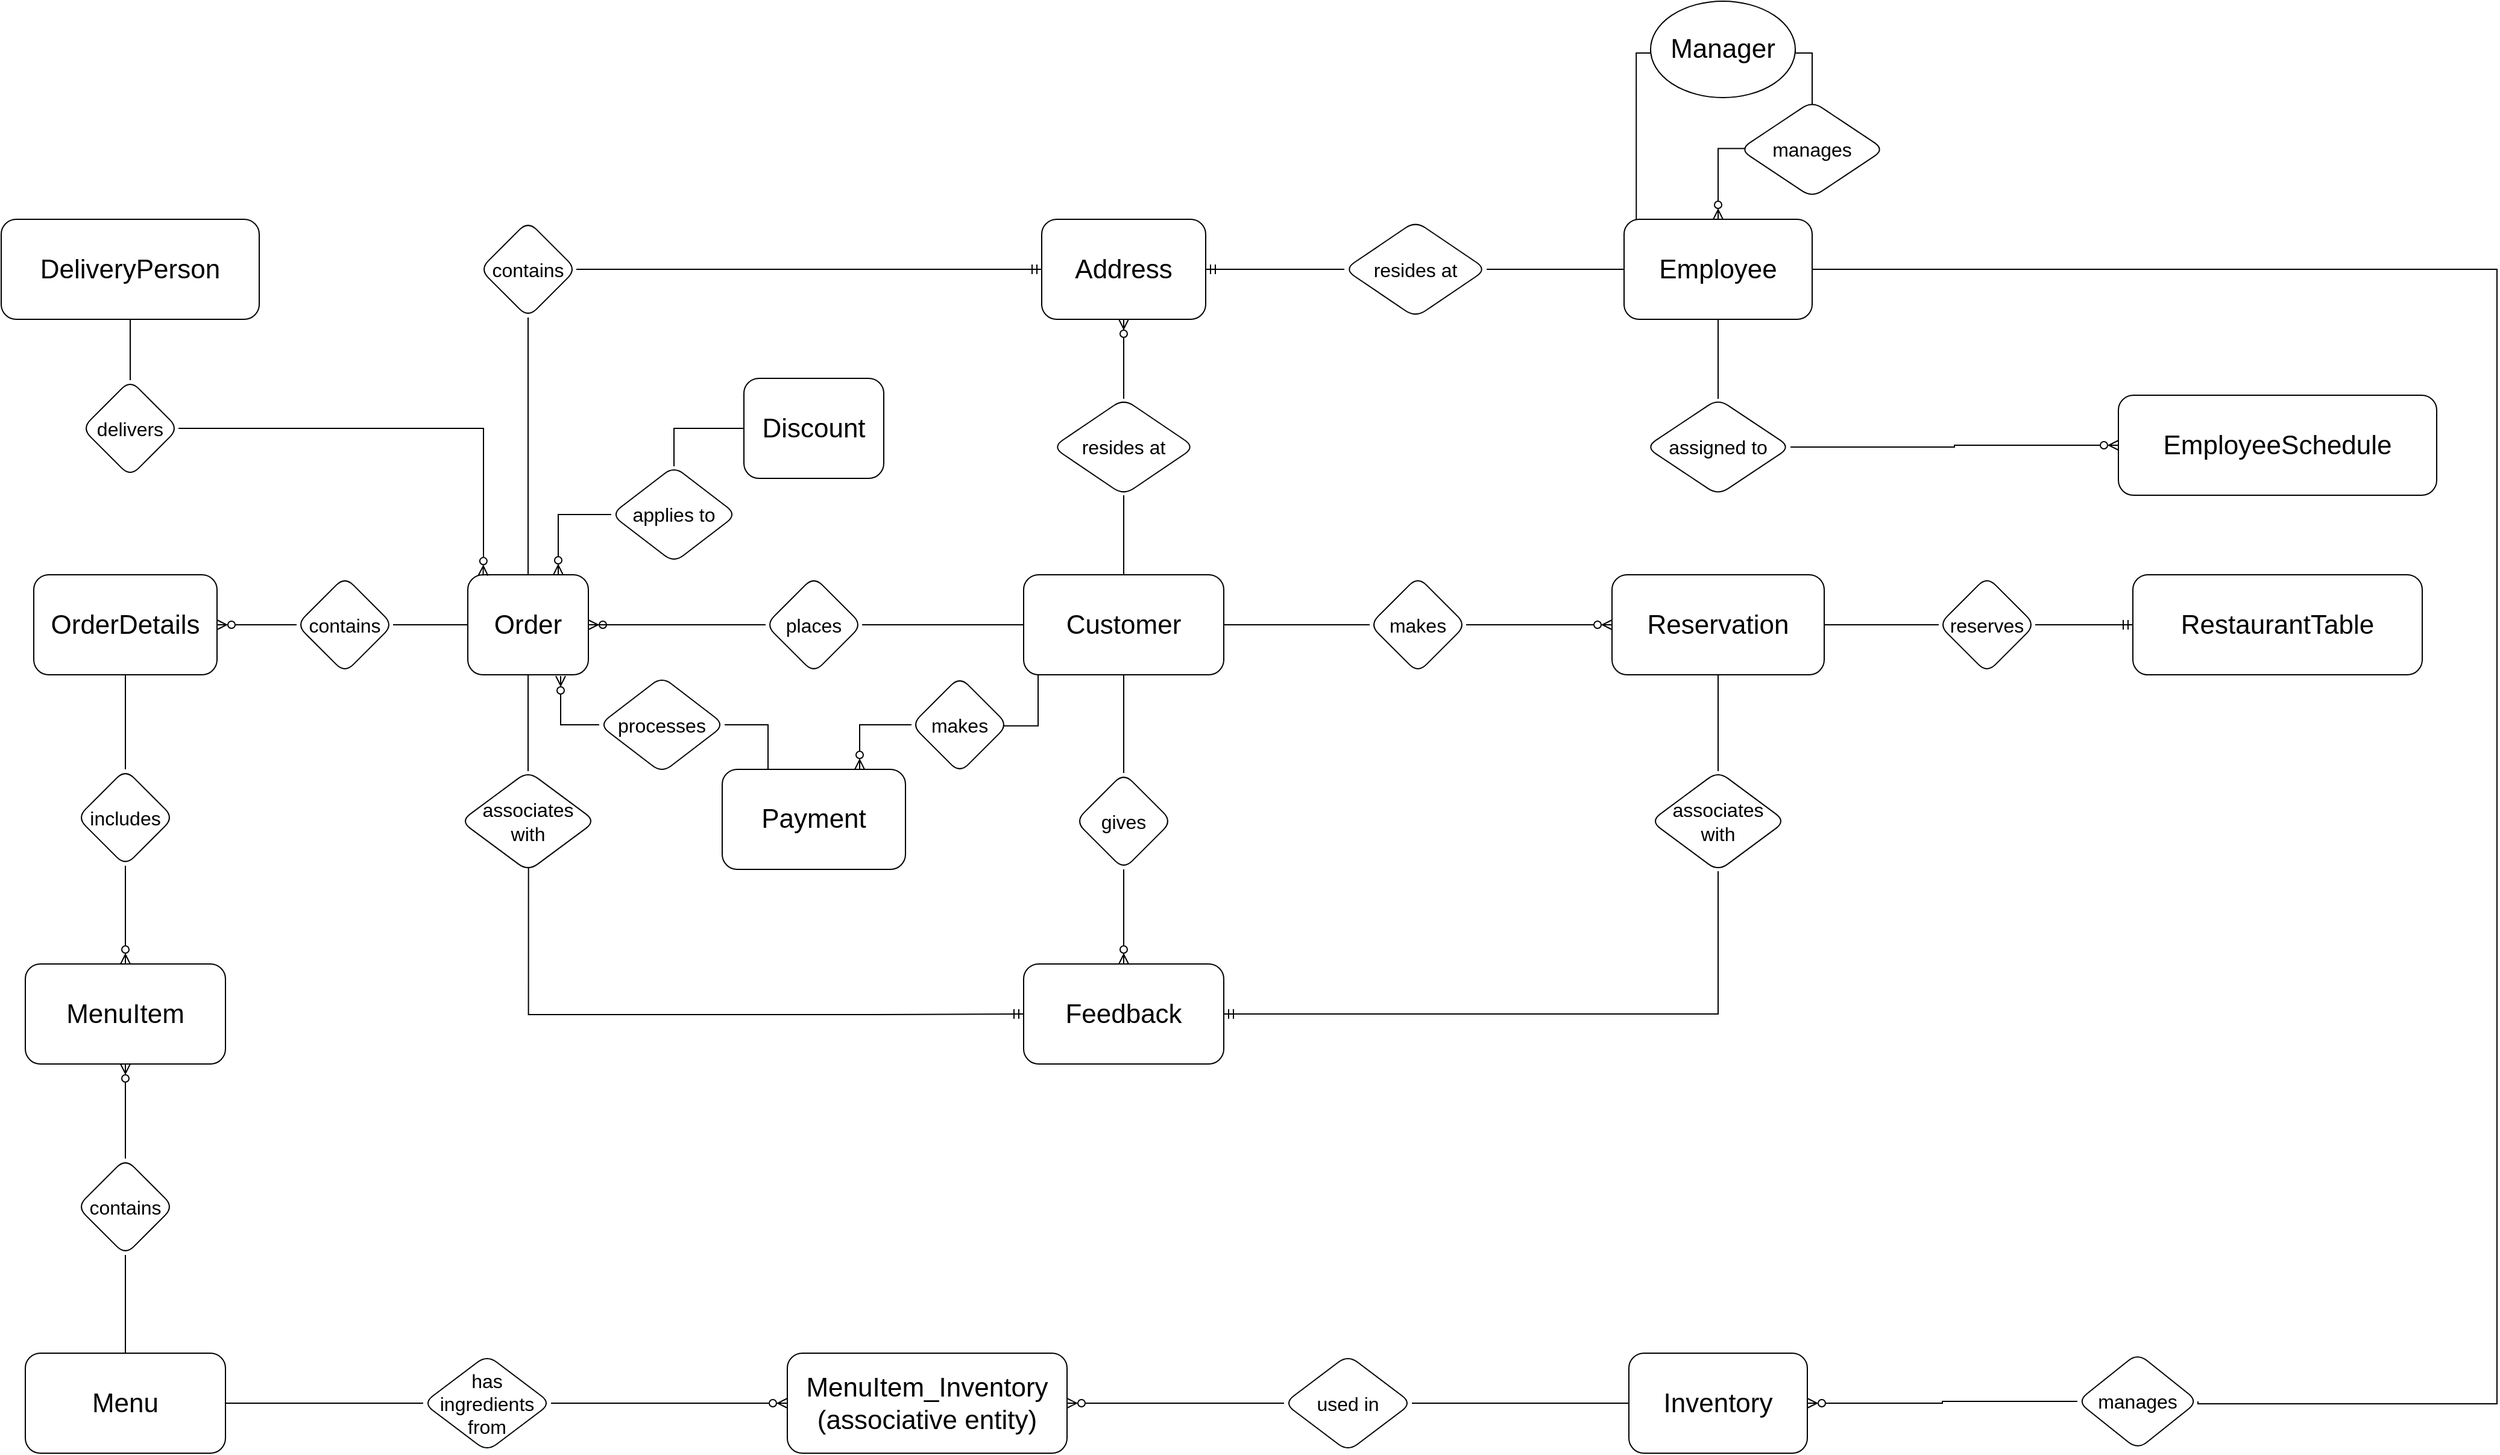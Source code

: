 <mxfile version="21.1.8" type="github">
  <diagram name="Page-1" id="E59KO_F7_P3Ks7hckUve">
    <mxGraphModel dx="2625" dy="1513" grid="0" gridSize="10" guides="1" tooltips="1" connect="1" arrows="1" fold="1" page="1" pageScale="1" pageWidth="2336" pageHeight="1654" math="0" shadow="0">
      <root>
        <mxCell id="0" />
        <mxCell id="1" parent="0" />
        <mxCell id="OdUkEbp3YpjEv7alz5c1-21" value="" style="edgeStyle=orthogonalEdgeStyle;shape=connector;rounded=0;orthogonalLoop=1;jettySize=auto;html=1;labelBackgroundColor=default;strokeColor=default;strokeWidth=1;fontFamily=Helvetica;fontSize=11;fontColor=default;endArrow=none;endFill=0;" edge="1" parent="1" source="OdUkEbp3YpjEv7alz5c1-2" target="OdUkEbp3YpjEv7alz5c1-20">
          <mxGeometry relative="1" as="geometry" />
        </mxCell>
        <mxCell id="OdUkEbp3YpjEv7alz5c1-25" value="" style="edgeStyle=orthogonalEdgeStyle;shape=connector;rounded=0;orthogonalLoop=1;jettySize=auto;html=1;labelBackgroundColor=default;strokeColor=default;strokeWidth=1;fontFamily=Helvetica;fontSize=11;fontColor=default;endArrow=none;endFill=0;" edge="1" parent="1" source="OdUkEbp3YpjEv7alz5c1-2" target="OdUkEbp3YpjEv7alz5c1-24">
          <mxGeometry relative="1" as="geometry" />
        </mxCell>
        <mxCell id="OdUkEbp3YpjEv7alz5c1-29" value="" style="edgeStyle=orthogonalEdgeStyle;shape=connector;rounded=0;orthogonalLoop=1;jettySize=auto;html=1;labelBackgroundColor=default;strokeColor=default;strokeWidth=1;fontFamily=Helvetica;fontSize=11;fontColor=default;endArrow=none;endFill=0;" edge="1" parent="1" source="OdUkEbp3YpjEv7alz5c1-2" target="OdUkEbp3YpjEv7alz5c1-28">
          <mxGeometry relative="1" as="geometry" />
        </mxCell>
        <mxCell id="OdUkEbp3YpjEv7alz5c1-32" value="" style="edgeStyle=orthogonalEdgeStyle;shape=connector;rounded=0;orthogonalLoop=1;jettySize=auto;html=1;labelBackgroundColor=default;strokeColor=default;strokeWidth=1;fontFamily=Helvetica;fontSize=14;fontColor=default;endArrow=none;endFill=0;" edge="1" parent="1" source="OdUkEbp3YpjEv7alz5c1-2" target="OdUkEbp3YpjEv7alz5c1-31">
          <mxGeometry relative="1" as="geometry" />
        </mxCell>
        <mxCell id="OdUkEbp3YpjEv7alz5c1-2" value="Customer" style="rounded=1;whiteSpace=wrap;fontSize=22;" vertex="1" parent="1">
          <mxGeometry x="1072" y="758" width="166" height="83" as="geometry" />
        </mxCell>
        <mxCell id="OdUkEbp3YpjEv7alz5c1-3" value="Address" style="rounded=1;whiteSpace=wrap;fontSize=22;" vertex="1" parent="1">
          <mxGeometry x="1087" y="463" width="136" height="83" as="geometry" />
        </mxCell>
        <mxCell id="OdUkEbp3YpjEv7alz5c1-38" value="" style="edgeStyle=orthogonalEdgeStyle;shape=connector;rounded=0;orthogonalLoop=1;jettySize=auto;html=1;labelBackgroundColor=default;strokeColor=default;strokeWidth=1;fontFamily=Helvetica;fontSize=14;fontColor=default;endArrow=none;endFill=0;" edge="1" parent="1" source="OdUkEbp3YpjEv7alz5c1-4" target="OdUkEbp3YpjEv7alz5c1-37">
          <mxGeometry relative="1" as="geometry" />
        </mxCell>
        <mxCell id="OdUkEbp3YpjEv7alz5c1-4" value="DeliveryPerson" style="rounded=1;whiteSpace=wrap;fontSize=22;" vertex="1" parent="1">
          <mxGeometry x="224" y="463" width="214" height="83" as="geometry" />
        </mxCell>
        <mxCell id="OdUkEbp3YpjEv7alz5c1-27" value="" style="edgeStyle=orthogonalEdgeStyle;shape=connector;rounded=0;orthogonalLoop=1;jettySize=auto;html=1;labelBackgroundColor=default;strokeColor=default;strokeWidth=1;fontFamily=Helvetica;fontSize=11;fontColor=default;endArrow=none;endFill=0;" edge="1" parent="1" source="OdUkEbp3YpjEv7alz5c1-5" target="OdUkEbp3YpjEv7alz5c1-20">
          <mxGeometry relative="1" as="geometry" />
        </mxCell>
        <mxCell id="OdUkEbp3YpjEv7alz5c1-35" value="" style="edgeStyle=orthogonalEdgeStyle;shape=connector;rounded=0;orthogonalLoop=1;jettySize=auto;html=1;labelBackgroundColor=default;strokeColor=default;strokeWidth=1;fontFamily=Helvetica;fontSize=14;fontColor=default;endArrow=none;endFill=0;" edge="1" parent="1" source="OdUkEbp3YpjEv7alz5c1-5" target="OdUkEbp3YpjEv7alz5c1-34">
          <mxGeometry relative="1" as="geometry" />
        </mxCell>
        <mxCell id="OdUkEbp3YpjEv7alz5c1-42" style="edgeStyle=orthogonalEdgeStyle;shape=connector;rounded=0;orthogonalLoop=1;jettySize=auto;html=1;exitX=0.5;exitY=1;exitDx=0;exitDy=0;entryX=0.5;entryY=0;entryDx=0;entryDy=0;labelBackgroundColor=default;strokeColor=default;strokeWidth=1;fontFamily=Helvetica;fontSize=14;fontColor=default;endArrow=none;endFill=0;" edge="1" parent="1" source="OdUkEbp3YpjEv7alz5c1-5" target="OdUkEbp3YpjEv7alz5c1-40">
          <mxGeometry relative="1" as="geometry">
            <Array as="points" />
          </mxGeometry>
        </mxCell>
        <mxCell id="OdUkEbp3YpjEv7alz5c1-70" value="" style="edgeStyle=orthogonalEdgeStyle;shape=connector;rounded=0;orthogonalLoop=1;jettySize=auto;html=1;labelBackgroundColor=default;strokeColor=default;strokeWidth=1;fontFamily=Helvetica;fontSize=14;fontColor=default;endArrow=none;endFill=0;" edge="1" parent="1" source="OdUkEbp3YpjEv7alz5c1-5" target="OdUkEbp3YpjEv7alz5c1-69">
          <mxGeometry relative="1" as="geometry" />
        </mxCell>
        <mxCell id="OdUkEbp3YpjEv7alz5c1-5" value="Order" style="rounded=1;whiteSpace=wrap;fontSize=22;" vertex="1" parent="1">
          <mxGeometry x="611" y="758" width="100" height="83" as="geometry" />
        </mxCell>
        <mxCell id="OdUkEbp3YpjEv7alz5c1-79" value="" style="edgeStyle=orthogonalEdgeStyle;shape=connector;rounded=0;orthogonalLoop=1;jettySize=auto;html=1;labelBackgroundColor=default;strokeColor=default;strokeWidth=1;fontFamily=Helvetica;fontSize=14;fontColor=default;endArrow=none;endFill=0;" edge="1" parent="1" source="OdUkEbp3YpjEv7alz5c1-6" target="OdUkEbp3YpjEv7alz5c1-77">
          <mxGeometry relative="1" as="geometry" />
        </mxCell>
        <mxCell id="OdUkEbp3YpjEv7alz5c1-6" value="OrderDetails" style="rounded=1;whiteSpace=wrap;fontSize=22;" vertex="1" parent="1">
          <mxGeometry x="251" y="758" width="152" height="83" as="geometry" />
        </mxCell>
        <mxCell id="OdUkEbp3YpjEv7alz5c1-81" value="" style="edgeStyle=orthogonalEdgeStyle;shape=connector;rounded=0;orthogonalLoop=1;jettySize=auto;html=1;labelBackgroundColor=default;strokeColor=default;strokeWidth=1;fontFamily=Helvetica;fontSize=14;fontColor=default;endArrow=none;endFill=0;" edge="1" parent="1" source="OdUkEbp3YpjEv7alz5c1-7" target="OdUkEbp3YpjEv7alz5c1-80">
          <mxGeometry relative="1" as="geometry" />
        </mxCell>
        <mxCell id="OdUkEbp3YpjEv7alz5c1-109" value="" style="edgeStyle=orthogonalEdgeStyle;shape=connector;rounded=0;orthogonalLoop=1;jettySize=auto;html=1;labelBackgroundColor=default;strokeColor=default;strokeWidth=1;fontFamily=Helvetica;fontSize=14;fontColor=default;endArrow=none;endFill=0;" edge="1" parent="1" source="OdUkEbp3YpjEv7alz5c1-7" target="OdUkEbp3YpjEv7alz5c1-108">
          <mxGeometry relative="1" as="geometry" />
        </mxCell>
        <mxCell id="OdUkEbp3YpjEv7alz5c1-7" value="Menu" style="rounded=1;whiteSpace=wrap;fontSize=22;" vertex="1" parent="1">
          <mxGeometry x="244" y="1404" width="166" height="83" as="geometry" />
        </mxCell>
        <mxCell id="OdUkEbp3YpjEv7alz5c1-78" value="" style="edgeStyle=orthogonalEdgeStyle;shape=connector;rounded=0;orthogonalLoop=1;jettySize=auto;html=1;labelBackgroundColor=default;strokeColor=default;strokeWidth=1;fontFamily=Helvetica;fontSize=14;fontColor=default;endArrow=none;endFill=0;startArrow=ERzeroToMany;startFill=0;" edge="1" parent="1" source="OdUkEbp3YpjEv7alz5c1-8" target="OdUkEbp3YpjEv7alz5c1-77">
          <mxGeometry relative="1" as="geometry" />
        </mxCell>
        <mxCell id="OdUkEbp3YpjEv7alz5c1-8" value="MenuItem" style="rounded=1;whiteSpace=wrap;fontSize=22;" vertex="1" parent="1">
          <mxGeometry x="244" y="1081" width="166" height="83" as="geometry" />
        </mxCell>
        <mxCell id="OdUkEbp3YpjEv7alz5c1-45" value="" style="edgeStyle=orthogonalEdgeStyle;shape=connector;rounded=0;orthogonalLoop=1;jettySize=auto;html=1;labelBackgroundColor=default;strokeColor=default;strokeWidth=1;fontFamily=Helvetica;fontSize=14;fontColor=default;endArrow=none;endFill=0;" edge="1" parent="1" source="OdUkEbp3YpjEv7alz5c1-9" target="OdUkEbp3YpjEv7alz5c1-44">
          <mxGeometry relative="1" as="geometry" />
        </mxCell>
        <mxCell id="OdUkEbp3YpjEv7alz5c1-74" value="" style="edgeStyle=orthogonalEdgeStyle;shape=connector;rounded=0;orthogonalLoop=1;jettySize=auto;html=1;labelBackgroundColor=default;strokeColor=default;strokeWidth=1;fontFamily=Helvetica;fontSize=14;fontColor=default;endArrow=none;endFill=0;" edge="1" parent="1" source="OdUkEbp3YpjEv7alz5c1-9" target="OdUkEbp3YpjEv7alz5c1-73">
          <mxGeometry relative="1" as="geometry" />
        </mxCell>
        <mxCell id="OdUkEbp3YpjEv7alz5c1-9" value="Reservation" style="rounded=1;whiteSpace=wrap;fontSize=22;" vertex="1" parent="1">
          <mxGeometry x="1560" y="758" width="176" height="83" as="geometry" />
        </mxCell>
        <mxCell id="OdUkEbp3YpjEv7alz5c1-10" value="RestaurantTable" style="rounded=1;whiteSpace=wrap;fontSize=22;" vertex="1" parent="1">
          <mxGeometry x="1992" y="758" width="240" height="83" as="geometry" />
        </mxCell>
        <mxCell id="OdUkEbp3YpjEv7alz5c1-95" style="edgeStyle=orthogonalEdgeStyle;shape=connector;rounded=0;orthogonalLoop=1;jettySize=auto;html=1;exitX=1;exitY=0.5;exitDx=0;exitDy=0;entryX=1;entryY=0.5;entryDx=0;entryDy=0;labelBackgroundColor=default;strokeColor=default;strokeWidth=1;fontFamily=Helvetica;fontSize=14;fontColor=default;endArrow=none;endFill=0;" edge="1" parent="1" source="OdUkEbp3YpjEv7alz5c1-11" target="OdUkEbp3YpjEv7alz5c1-92">
          <mxGeometry relative="1" as="geometry">
            <Array as="points">
              <mxPoint x="2294" y="505" />
              <mxPoint x="2294" y="1446" />
            </Array>
          </mxGeometry>
        </mxCell>
        <mxCell id="OdUkEbp3YpjEv7alz5c1-98" style="edgeStyle=orthogonalEdgeStyle;shape=connector;rounded=0;orthogonalLoop=1;jettySize=auto;html=1;exitX=0.5;exitY=1;exitDx=0;exitDy=0;entryX=0.5;entryY=0;entryDx=0;entryDy=0;labelBackgroundColor=default;strokeColor=default;strokeWidth=1;fontFamily=Helvetica;fontSize=14;fontColor=default;endArrow=none;endFill=0;" edge="1" parent="1" source="OdUkEbp3YpjEv7alz5c1-11" target="OdUkEbp3YpjEv7alz5c1-93">
          <mxGeometry relative="1" as="geometry" />
        </mxCell>
        <mxCell id="OdUkEbp3YpjEv7alz5c1-101" style="edgeStyle=orthogonalEdgeStyle;shape=connector;rounded=0;orthogonalLoop=1;jettySize=auto;html=1;exitX=0.065;exitY=0;exitDx=0;exitDy=0;entryX=0;entryY=0.5;entryDx=0;entryDy=0;labelBackgroundColor=default;strokeColor=default;strokeWidth=1;fontFamily=Helvetica;fontSize=14;fontColor=default;endArrow=none;endFill=0;exitPerimeter=0;" edge="1" parent="1" source="OdUkEbp3YpjEv7alz5c1-11" target="OdUkEbp3YpjEv7alz5c1-100">
          <mxGeometry relative="1" as="geometry">
            <Array as="points">
              <mxPoint x="1580" y="325" />
            </Array>
          </mxGeometry>
        </mxCell>
        <mxCell id="OdUkEbp3YpjEv7alz5c1-11" value="Employee" style="rounded=1;whiteSpace=wrap;fontSize=22;" vertex="1" parent="1">
          <mxGeometry x="1570" y="463" width="156" height="83" as="geometry" />
        </mxCell>
        <mxCell id="OdUkEbp3YpjEv7alz5c1-12" value="Feedback" style="rounded=1;whiteSpace=wrap;fontSize=22;" vertex="1" parent="1">
          <mxGeometry x="1072" y="1081" width="166" height="83" as="geometry" />
        </mxCell>
        <mxCell id="OdUkEbp3YpjEv7alz5c1-14" value="EmployeeSchedule" style="rounded=1;whiteSpace=wrap;fontSize=22;" vertex="1" parent="1">
          <mxGeometry x="1980" y="609" width="264" height="83" as="geometry" />
        </mxCell>
        <mxCell id="OdUkEbp3YpjEv7alz5c1-23" style="edgeStyle=orthogonalEdgeStyle;shape=connector;rounded=0;orthogonalLoop=1;jettySize=auto;html=1;exitX=0;exitY=0.5;exitDx=0;exitDy=0;entryX=1;entryY=0.5;entryDx=0;entryDy=0;labelBackgroundColor=default;strokeColor=default;strokeWidth=1;fontFamily=Helvetica;fontSize=11;fontColor=default;endArrow=ERzeroToMany;endFill=0;" edge="1" parent="1" source="OdUkEbp3YpjEv7alz5c1-20" target="OdUkEbp3YpjEv7alz5c1-5">
          <mxGeometry relative="1" as="geometry" />
        </mxCell>
        <mxCell id="OdUkEbp3YpjEv7alz5c1-20" value="places" style="rhombus;whiteSpace=wrap;html=1;fontSize=16;rounded=1;" vertex="1" parent="1">
          <mxGeometry x="858" y="759.5" width="80" height="80" as="geometry" />
        </mxCell>
        <mxCell id="OdUkEbp3YpjEv7alz5c1-26" style="edgeStyle=orthogonalEdgeStyle;shape=connector;rounded=0;orthogonalLoop=1;jettySize=auto;html=1;exitX=0.5;exitY=0;exitDx=0;exitDy=0;entryX=0.5;entryY=1;entryDx=0;entryDy=0;labelBackgroundColor=default;strokeColor=default;strokeWidth=1;fontFamily=Helvetica;fontSize=11;fontColor=default;endArrow=ERzeroToMany;endFill=0;" edge="1" parent="1" source="OdUkEbp3YpjEv7alz5c1-24" target="OdUkEbp3YpjEv7alz5c1-3">
          <mxGeometry relative="1" as="geometry" />
        </mxCell>
        <mxCell id="OdUkEbp3YpjEv7alz5c1-24" value="resides at" style="rhombus;whiteSpace=wrap;html=1;fontSize=16;rounded=1;" vertex="1" parent="1">
          <mxGeometry x="1096" y="612" width="118" height="80" as="geometry" />
        </mxCell>
        <mxCell id="OdUkEbp3YpjEv7alz5c1-30" value="" style="edgeStyle=orthogonalEdgeStyle;shape=connector;rounded=0;orthogonalLoop=1;jettySize=auto;html=1;labelBackgroundColor=default;strokeColor=default;strokeWidth=1;fontFamily=Helvetica;fontSize=11;fontColor=default;endArrow=ERzeroToMany;endFill=0;" edge="1" parent="1" source="OdUkEbp3YpjEv7alz5c1-28" target="OdUkEbp3YpjEv7alz5c1-9">
          <mxGeometry relative="1" as="geometry" />
        </mxCell>
        <mxCell id="OdUkEbp3YpjEv7alz5c1-28" value="makes" style="rhombus;whiteSpace=wrap;html=1;fontSize=16;rounded=1;" vertex="1" parent="1">
          <mxGeometry x="1359" y="759.5" width="80" height="80" as="geometry" />
        </mxCell>
        <mxCell id="OdUkEbp3YpjEv7alz5c1-33" value="" style="edgeStyle=orthogonalEdgeStyle;shape=connector;rounded=0;orthogonalLoop=1;jettySize=auto;html=1;labelBackgroundColor=default;strokeColor=default;strokeWidth=1;fontFamily=Helvetica;fontSize=14;fontColor=default;endArrow=ERzeroToMany;endFill=0;" edge="1" parent="1" source="OdUkEbp3YpjEv7alz5c1-31" target="OdUkEbp3YpjEv7alz5c1-12">
          <mxGeometry relative="1" as="geometry" />
        </mxCell>
        <mxCell id="OdUkEbp3YpjEv7alz5c1-31" value="gives" style="rhombus;whiteSpace=wrap;html=1;fontSize=16;rounded=1;" vertex="1" parent="1">
          <mxGeometry x="1115" y="922.5" width="80" height="80" as="geometry" />
        </mxCell>
        <mxCell id="OdUkEbp3YpjEv7alz5c1-36" value="" style="edgeStyle=orthogonalEdgeStyle;shape=connector;rounded=0;orthogonalLoop=1;jettySize=auto;html=1;labelBackgroundColor=default;strokeColor=default;strokeWidth=1;fontFamily=Helvetica;fontSize=14;fontColor=default;endArrow=ERzeroToMany;endFill=0;" edge="1" parent="1" source="OdUkEbp3YpjEv7alz5c1-34" target="OdUkEbp3YpjEv7alz5c1-6">
          <mxGeometry relative="1" as="geometry" />
        </mxCell>
        <mxCell id="OdUkEbp3YpjEv7alz5c1-34" value="contains" style="rhombus;whiteSpace=wrap;html=1;fontSize=16;rounded=1;" vertex="1" parent="1">
          <mxGeometry x="469" y="759.5" width="80" height="80" as="geometry" />
        </mxCell>
        <mxCell id="OdUkEbp3YpjEv7alz5c1-39" value="" style="edgeStyle=orthogonalEdgeStyle;shape=connector;rounded=0;orthogonalLoop=1;jettySize=auto;html=1;labelBackgroundColor=default;strokeColor=default;strokeWidth=1;fontFamily=Helvetica;fontSize=14;fontColor=default;endArrow=ERzeroToMany;endFill=0;entryX=0.127;entryY=0.008;entryDx=0;entryDy=0;entryPerimeter=0;" edge="1" parent="1" source="OdUkEbp3YpjEv7alz5c1-37" target="OdUkEbp3YpjEv7alz5c1-5">
          <mxGeometry relative="1" as="geometry">
            <Array as="points">
              <mxPoint x="624" y="637" />
              <mxPoint x="624" y="743" />
            </Array>
          </mxGeometry>
        </mxCell>
        <mxCell id="OdUkEbp3YpjEv7alz5c1-37" value="delivers" style="rhombus;whiteSpace=wrap;html=1;fontSize=16;rounded=1;" vertex="1" parent="1">
          <mxGeometry x="291" y="596.5" width="80" height="80" as="geometry" />
        </mxCell>
        <mxCell id="OdUkEbp3YpjEv7alz5c1-43" style="edgeStyle=orthogonalEdgeStyle;shape=connector;rounded=0;orthogonalLoop=1;jettySize=auto;html=1;entryX=0;entryY=0.5;entryDx=0;entryDy=0;labelBackgroundColor=default;strokeColor=default;strokeWidth=1;fontFamily=Helvetica;fontSize=14;fontColor=default;endArrow=ERmandOne;endFill=0;exitX=0.503;exitY=0.948;exitDx=0;exitDy=0;exitPerimeter=0;" edge="1" parent="1" source="OdUkEbp3YpjEv7alz5c1-40" target="OdUkEbp3YpjEv7alz5c1-12">
          <mxGeometry relative="1" as="geometry">
            <mxPoint x="906" y="1175" as="sourcePoint" />
            <Array as="points">
              <mxPoint x="661" y="1123" />
              <mxPoint x="948" y="1123" />
            </Array>
          </mxGeometry>
        </mxCell>
        <mxCell id="OdUkEbp3YpjEv7alz5c1-40" value="&lt;div&gt;associates&lt;/div&gt;&lt;div&gt;with&lt;br&gt;&lt;/div&gt;" style="rhombus;whiteSpace=wrap;html=1;fontSize=16;rounded=1;" vertex="1" parent="1">
          <mxGeometry x="605" y="921" width="112" height="83" as="geometry" />
        </mxCell>
        <mxCell id="OdUkEbp3YpjEv7alz5c1-46" style="edgeStyle=orthogonalEdgeStyle;shape=connector;rounded=0;orthogonalLoop=1;jettySize=auto;html=1;exitX=0.5;exitY=1;exitDx=0;exitDy=0;entryX=1;entryY=0.5;entryDx=0;entryDy=0;labelBackgroundColor=default;strokeColor=default;strokeWidth=1;fontFamily=Helvetica;fontSize=14;fontColor=default;endArrow=ERmandOne;endFill=0;" edge="1" parent="1" source="OdUkEbp3YpjEv7alz5c1-44" target="OdUkEbp3YpjEv7alz5c1-12">
          <mxGeometry relative="1" as="geometry" />
        </mxCell>
        <mxCell id="OdUkEbp3YpjEv7alz5c1-44" value="&lt;div&gt;associates&lt;/div&gt;&lt;div&gt;with&lt;br&gt;&lt;/div&gt;" style="rhombus;whiteSpace=wrap;html=1;fontSize=16;rounded=1;" vertex="1" parent="1">
          <mxGeometry x="1592" y="921" width="112" height="83" as="geometry" />
        </mxCell>
        <mxCell id="OdUkEbp3YpjEv7alz5c1-115" style="edgeStyle=orthogonalEdgeStyle;shape=connector;rounded=0;orthogonalLoop=1;jettySize=auto;html=1;exitX=0;exitY=0.5;exitDx=0;exitDy=0;entryX=1;entryY=0.5;entryDx=0;entryDy=0;labelBackgroundColor=default;strokeColor=default;strokeWidth=1;fontFamily=Helvetica;fontSize=14;fontColor=default;endArrow=none;endFill=0;" edge="1" parent="1" source="OdUkEbp3YpjEv7alz5c1-47" target="OdUkEbp3YpjEv7alz5c1-114">
          <mxGeometry relative="1" as="geometry" />
        </mxCell>
        <mxCell id="OdUkEbp3YpjEv7alz5c1-47" value="Inventory" style="rounded=1;whiteSpace=wrap;fontSize=22;" vertex="1" parent="1">
          <mxGeometry x="1574" y="1404" width="148" height="83" as="geometry" />
        </mxCell>
        <mxCell id="OdUkEbp3YpjEv7alz5c1-48" value="Payment" style="rounded=1;whiteSpace=wrap;fontSize=22;" vertex="1" parent="1">
          <mxGeometry x="822" y="919.5" width="152" height="83" as="geometry" />
        </mxCell>
        <mxCell id="OdUkEbp3YpjEv7alz5c1-60" value="" style="edgeStyle=orthogonalEdgeStyle;shape=connector;rounded=0;orthogonalLoop=1;jettySize=auto;html=1;labelBackgroundColor=default;strokeColor=default;strokeWidth=1;fontFamily=Helvetica;fontSize=14;fontColor=default;endArrow=none;endFill=0;entryX=0.5;entryY=0;entryDx=0;entryDy=0;" edge="1" parent="1" source="OdUkEbp3YpjEv7alz5c1-49" target="OdUkEbp3YpjEv7alz5c1-59">
          <mxGeometry relative="1" as="geometry">
            <Array as="points">
              <mxPoint x="782" y="636" />
            </Array>
          </mxGeometry>
        </mxCell>
        <mxCell id="OdUkEbp3YpjEv7alz5c1-49" value="Discount" style="rounded=1;whiteSpace=wrap;fontSize=22;" vertex="1" parent="1">
          <mxGeometry x="840" y="595" width="116" height="83" as="geometry" />
        </mxCell>
        <mxCell id="OdUkEbp3YpjEv7alz5c1-53" value="" style="edgeStyle=orthogonalEdgeStyle;shape=connector;rounded=0;orthogonalLoop=1;jettySize=auto;html=1;labelBackgroundColor=default;strokeColor=default;strokeWidth=1;fontFamily=Helvetica;fontSize=14;fontColor=default;endArrow=none;endFill=0;exitX=0.954;exitY=0.511;exitDx=0;exitDy=0;exitPerimeter=0;" edge="1" parent="1" source="OdUkEbp3YpjEv7alz5c1-52" target="OdUkEbp3YpjEv7alz5c1-2">
          <mxGeometry relative="1" as="geometry">
            <Array as="points">
              <mxPoint x="1084" y="883" />
            </Array>
          </mxGeometry>
        </mxCell>
        <mxCell id="OdUkEbp3YpjEv7alz5c1-55" value="" style="edgeStyle=orthogonalEdgeStyle;shape=connector;rounded=0;orthogonalLoop=1;jettySize=auto;html=1;labelBackgroundColor=default;strokeColor=default;strokeWidth=1;fontFamily=Helvetica;fontSize=14;fontColor=default;endArrow=ERzeroToMany;endFill=0;entryX=0.75;entryY=0;entryDx=0;entryDy=0;" edge="1" parent="1" source="OdUkEbp3YpjEv7alz5c1-52" target="OdUkEbp3YpjEv7alz5c1-48">
          <mxGeometry relative="1" as="geometry">
            <mxPoint x="972" y="927" as="targetPoint" />
          </mxGeometry>
        </mxCell>
        <mxCell id="OdUkEbp3YpjEv7alz5c1-52" value="makes" style="rhombus;whiteSpace=wrap;html=1;fontSize=16;rounded=1;" vertex="1" parent="1">
          <mxGeometry x="979" y="842.5" width="80" height="80" as="geometry" />
        </mxCell>
        <mxCell id="OdUkEbp3YpjEv7alz5c1-57" value="" style="edgeStyle=orthogonalEdgeStyle;shape=connector;rounded=0;orthogonalLoop=1;jettySize=auto;html=1;labelBackgroundColor=default;strokeColor=default;strokeWidth=1;fontFamily=Helvetica;fontSize=14;fontColor=default;endArrow=ERzeroToMany;endFill=0;exitX=0;exitY=0.5;exitDx=0;exitDy=0;" edge="1" parent="1" source="OdUkEbp3YpjEv7alz5c1-56">
          <mxGeometry relative="1" as="geometry">
            <mxPoint x="688" y="842" as="targetPoint" />
            <Array as="points">
              <mxPoint x="688" y="883" />
            </Array>
          </mxGeometry>
        </mxCell>
        <mxCell id="OdUkEbp3YpjEv7alz5c1-58" style="edgeStyle=orthogonalEdgeStyle;shape=connector;rounded=0;orthogonalLoop=1;jettySize=auto;html=1;exitX=1;exitY=0.5;exitDx=0;exitDy=0;entryX=0.25;entryY=0;entryDx=0;entryDy=0;labelBackgroundColor=default;strokeColor=default;strokeWidth=1;fontFamily=Helvetica;fontSize=14;fontColor=default;endArrow=none;endFill=0;" edge="1" parent="1" source="OdUkEbp3YpjEv7alz5c1-56" target="OdUkEbp3YpjEv7alz5c1-48">
          <mxGeometry relative="1" as="geometry" />
        </mxCell>
        <mxCell id="OdUkEbp3YpjEv7alz5c1-56" value="processes" style="rhombus;whiteSpace=wrap;html=1;fontSize=16;rounded=1;" vertex="1" parent="1">
          <mxGeometry x="720" y="842.5" width="104" height="80" as="geometry" />
        </mxCell>
        <mxCell id="OdUkEbp3YpjEv7alz5c1-61" style="edgeStyle=orthogonalEdgeStyle;shape=connector;rounded=0;orthogonalLoop=1;jettySize=auto;html=1;exitX=0;exitY=0.5;exitDx=0;exitDy=0;entryX=0.75;entryY=0;entryDx=0;entryDy=0;labelBackgroundColor=default;strokeColor=default;strokeWidth=1;fontFamily=Helvetica;fontSize=14;fontColor=default;endArrow=ERzeroToMany;endFill=0;" edge="1" parent="1" source="OdUkEbp3YpjEv7alz5c1-59" target="OdUkEbp3YpjEv7alz5c1-5">
          <mxGeometry relative="1" as="geometry" />
        </mxCell>
        <mxCell id="OdUkEbp3YpjEv7alz5c1-59" value="applies to" style="rhombus;whiteSpace=wrap;html=1;fontSize=16;rounded=1;" vertex="1" parent="1">
          <mxGeometry x="730" y="668" width="104" height="80" as="geometry" />
        </mxCell>
        <mxCell id="OdUkEbp3YpjEv7alz5c1-71" style="edgeStyle=orthogonalEdgeStyle;shape=connector;rounded=0;orthogonalLoop=1;jettySize=auto;html=1;exitX=1;exitY=0.5;exitDx=0;exitDy=0;entryX=0;entryY=0.5;entryDx=0;entryDy=0;labelBackgroundColor=default;strokeColor=default;strokeWidth=1;fontFamily=Helvetica;fontSize=14;fontColor=default;endArrow=ERmandOne;endFill=0;" edge="1" parent="1" source="OdUkEbp3YpjEv7alz5c1-69" target="OdUkEbp3YpjEv7alz5c1-3">
          <mxGeometry relative="1" as="geometry" />
        </mxCell>
        <mxCell id="OdUkEbp3YpjEv7alz5c1-69" value="contains" style="rhombus;whiteSpace=wrap;html=1;fontSize=16;rounded=1;" vertex="1" parent="1">
          <mxGeometry x="621" y="464.5" width="80" height="80" as="geometry" />
        </mxCell>
        <mxCell id="OdUkEbp3YpjEv7alz5c1-75" style="edgeStyle=orthogonalEdgeStyle;shape=connector;rounded=0;orthogonalLoop=1;jettySize=auto;html=1;exitX=1;exitY=0.5;exitDx=0;exitDy=0;entryX=0;entryY=0.5;entryDx=0;entryDy=0;labelBackgroundColor=default;strokeColor=default;strokeWidth=1;fontFamily=Helvetica;fontSize=14;fontColor=default;endArrow=ERmandOne;endFill=0;" edge="1" parent="1" source="OdUkEbp3YpjEv7alz5c1-73" target="OdUkEbp3YpjEv7alz5c1-10">
          <mxGeometry relative="1" as="geometry" />
        </mxCell>
        <mxCell id="OdUkEbp3YpjEv7alz5c1-73" value="reserves" style="rhombus;whiteSpace=wrap;html=1;fontSize=16;rounded=1;" vertex="1" parent="1">
          <mxGeometry x="1831" y="759.5" width="80" height="80" as="geometry" />
        </mxCell>
        <mxCell id="OdUkEbp3YpjEv7alz5c1-77" value="includes" style="rhombus;whiteSpace=wrap;html=1;fontSize=16;rounded=1;" vertex="1" parent="1">
          <mxGeometry x="287" y="919.5" width="80" height="80" as="geometry" />
        </mxCell>
        <mxCell id="OdUkEbp3YpjEv7alz5c1-82" style="edgeStyle=orthogonalEdgeStyle;shape=connector;rounded=0;orthogonalLoop=1;jettySize=auto;html=1;exitX=0.5;exitY=0;exitDx=0;exitDy=0;entryX=0.5;entryY=1;entryDx=0;entryDy=0;labelBackgroundColor=default;strokeColor=default;strokeWidth=1;fontFamily=Helvetica;fontSize=14;fontColor=default;endArrow=ERzeroToMany;endFill=0;" edge="1" parent="1" source="OdUkEbp3YpjEv7alz5c1-80" target="OdUkEbp3YpjEv7alz5c1-8">
          <mxGeometry relative="1" as="geometry" />
        </mxCell>
        <mxCell id="OdUkEbp3YpjEv7alz5c1-80" value="contains" style="rhombus;whiteSpace=wrap;html=1;fontSize=16;rounded=1;" vertex="1" parent="1">
          <mxGeometry x="287" y="1242.5" width="80" height="80" as="geometry" />
        </mxCell>
        <mxCell id="OdUkEbp3YpjEv7alz5c1-89" style="edgeStyle=orthogonalEdgeStyle;shape=connector;rounded=0;orthogonalLoop=1;jettySize=auto;html=1;exitX=1;exitY=0.5;exitDx=0;exitDy=0;entryX=0;entryY=0.5;entryDx=0;entryDy=0;labelBackgroundColor=default;strokeColor=default;strokeWidth=1;fontFamily=Helvetica;fontSize=14;fontColor=default;endArrow=none;endFill=0;" edge="1" parent="1" source="OdUkEbp3YpjEv7alz5c1-88" target="OdUkEbp3YpjEv7alz5c1-11">
          <mxGeometry relative="1" as="geometry" />
        </mxCell>
        <mxCell id="OdUkEbp3YpjEv7alz5c1-90" style="edgeStyle=orthogonalEdgeStyle;shape=connector;rounded=0;orthogonalLoop=1;jettySize=auto;html=1;exitX=0;exitY=0.5;exitDx=0;exitDy=0;entryX=1;entryY=0.5;entryDx=0;entryDy=0;labelBackgroundColor=default;strokeColor=default;strokeWidth=1;fontFamily=Helvetica;fontSize=14;fontColor=default;endArrow=ERmandOne;endFill=0;" edge="1" parent="1" source="OdUkEbp3YpjEv7alz5c1-88" target="OdUkEbp3YpjEv7alz5c1-3">
          <mxGeometry relative="1" as="geometry" />
        </mxCell>
        <mxCell id="OdUkEbp3YpjEv7alz5c1-88" value="resides at" style="rhombus;whiteSpace=wrap;html=1;fontSize=16;rounded=1;" vertex="1" parent="1">
          <mxGeometry x="1338" y="464.5" width="118" height="80" as="geometry" />
        </mxCell>
        <mxCell id="OdUkEbp3YpjEv7alz5c1-96" style="edgeStyle=orthogonalEdgeStyle;shape=connector;rounded=0;orthogonalLoop=1;jettySize=auto;html=1;exitX=0;exitY=0.5;exitDx=0;exitDy=0;entryX=1;entryY=0.5;entryDx=0;entryDy=0;labelBackgroundColor=default;strokeColor=default;strokeWidth=1;fontFamily=Helvetica;fontSize=14;fontColor=default;endArrow=ERzeroToMany;endFill=0;" edge="1" parent="1" source="OdUkEbp3YpjEv7alz5c1-92" target="OdUkEbp3YpjEv7alz5c1-47">
          <mxGeometry relative="1" as="geometry" />
        </mxCell>
        <mxCell id="OdUkEbp3YpjEv7alz5c1-92" value="manages" style="rhombus;whiteSpace=wrap;html=1;fontSize=16;rounded=1;" vertex="1" parent="1">
          <mxGeometry x="1946" y="1404" width="100" height="80" as="geometry" />
        </mxCell>
        <mxCell id="OdUkEbp3YpjEv7alz5c1-99" style="edgeStyle=orthogonalEdgeStyle;shape=connector;rounded=0;orthogonalLoop=1;jettySize=auto;html=1;exitX=1;exitY=0.5;exitDx=0;exitDy=0;entryX=0;entryY=0.5;entryDx=0;entryDy=0;labelBackgroundColor=default;strokeColor=default;strokeWidth=1;fontFamily=Helvetica;fontSize=14;fontColor=default;endArrow=ERzeroToMany;endFill=0;" edge="1" parent="1" source="OdUkEbp3YpjEv7alz5c1-93" target="OdUkEbp3YpjEv7alz5c1-14">
          <mxGeometry relative="1" as="geometry" />
        </mxCell>
        <mxCell id="OdUkEbp3YpjEv7alz5c1-93" value="assigned to" style="rhombus;whiteSpace=wrap;html=1;fontSize=16;rounded=1;" vertex="1" parent="1">
          <mxGeometry x="1588" y="612" width="120" height="80" as="geometry" />
        </mxCell>
        <mxCell id="OdUkEbp3YpjEv7alz5c1-104" style="edgeStyle=orthogonalEdgeStyle;shape=connector;rounded=0;orthogonalLoop=1;jettySize=auto;html=1;exitX=1;exitY=0.5;exitDx=0;exitDy=0;entryX=0.5;entryY=0.039;entryDx=0;entryDy=0;labelBackgroundColor=default;strokeColor=default;strokeWidth=1;fontFamily=Helvetica;fontSize=14;fontColor=default;endArrow=none;endFill=0;entryPerimeter=0;" edge="1" parent="1" source="OdUkEbp3YpjEv7alz5c1-100" target="OdUkEbp3YpjEv7alz5c1-103">
          <mxGeometry relative="1" as="geometry">
            <Array as="points">
              <mxPoint x="1726" y="325" />
            </Array>
          </mxGeometry>
        </mxCell>
        <mxCell id="OdUkEbp3YpjEv7alz5c1-100" value="Manager" style="ellipse;whiteSpace=wrap;html=1;rounded=1;strokeColor=default;fontFamily=Helvetica;fontSize=22;fontColor=default;fillColor=default;" vertex="1" parent="1">
          <mxGeometry x="1592" y="282" width="120" height="80" as="geometry" />
        </mxCell>
        <mxCell id="OdUkEbp3YpjEv7alz5c1-105" style="edgeStyle=orthogonalEdgeStyle;shape=connector;rounded=0;orthogonalLoop=1;jettySize=auto;html=1;exitX=0.035;exitY=0.49;exitDx=0;exitDy=0;labelBackgroundColor=default;strokeColor=default;strokeWidth=1;fontFamily=Helvetica;fontSize=14;fontColor=default;endArrow=ERzeroToMany;endFill=0;exitPerimeter=0;entryX=0.5;entryY=0;entryDx=0;entryDy=0;" edge="1" parent="1" source="OdUkEbp3YpjEv7alz5c1-103" target="OdUkEbp3YpjEv7alz5c1-11">
          <mxGeometry relative="1" as="geometry">
            <mxPoint x="1648" y="460" as="targetPoint" />
            <Array as="points">
              <mxPoint x="1648" y="404" />
            </Array>
          </mxGeometry>
        </mxCell>
        <mxCell id="OdUkEbp3YpjEv7alz5c1-103" value="manages" style="rhombus;whiteSpace=wrap;html=1;fontSize=16;rounded=1;" vertex="1" parent="1">
          <mxGeometry x="1666" y="365" width="120" height="80" as="geometry" />
        </mxCell>
        <mxCell id="OdUkEbp3YpjEv7alz5c1-106" value="MenuItem_Inventory&#xa;(associative entity)" style="rounded=1;whiteSpace=wrap;fontSize=22;" vertex="1" parent="1">
          <mxGeometry x="876" y="1404" width="232" height="83" as="geometry" />
        </mxCell>
        <mxCell id="OdUkEbp3YpjEv7alz5c1-113" style="edgeStyle=orthogonalEdgeStyle;shape=connector;rounded=0;orthogonalLoop=1;jettySize=auto;html=1;exitX=1;exitY=0.5;exitDx=0;exitDy=0;entryX=0;entryY=0.5;entryDx=0;entryDy=0;labelBackgroundColor=default;strokeColor=default;strokeWidth=1;fontFamily=Helvetica;fontSize=14;fontColor=default;endArrow=ERzeroToMany;endFill=0;" edge="1" parent="1" source="OdUkEbp3YpjEv7alz5c1-108" target="OdUkEbp3YpjEv7alz5c1-106">
          <mxGeometry relative="1" as="geometry" />
        </mxCell>
        <mxCell id="OdUkEbp3YpjEv7alz5c1-108" value="has ingredients from" style="rhombus;whiteSpace=wrap;html=1;fontSize=16;rounded=1;" vertex="1" parent="1">
          <mxGeometry x="574" y="1405.5" width="106" height="80" as="geometry" />
        </mxCell>
        <mxCell id="OdUkEbp3YpjEv7alz5c1-116" style="edgeStyle=orthogonalEdgeStyle;shape=connector;rounded=0;orthogonalLoop=1;jettySize=auto;html=1;exitX=0;exitY=0.5;exitDx=0;exitDy=0;entryX=1;entryY=0.5;entryDx=0;entryDy=0;labelBackgroundColor=default;strokeColor=default;strokeWidth=1;fontFamily=Helvetica;fontSize=14;fontColor=default;endArrow=ERzeroToMany;endFill=0;" edge="1" parent="1" source="OdUkEbp3YpjEv7alz5c1-114" target="OdUkEbp3YpjEv7alz5c1-106">
          <mxGeometry relative="1" as="geometry" />
        </mxCell>
        <mxCell id="OdUkEbp3YpjEv7alz5c1-114" value="used in" style="rhombus;whiteSpace=wrap;html=1;fontSize=16;rounded=1;" vertex="1" parent="1">
          <mxGeometry x="1288" y="1405.5" width="106" height="80" as="geometry" />
        </mxCell>
      </root>
    </mxGraphModel>
  </diagram>
</mxfile>
